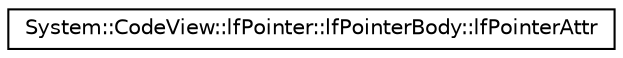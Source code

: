 digraph G
{
  edge [fontname="Helvetica",fontsize="10",labelfontname="Helvetica",labelfontsize="10"];
  node [fontname="Helvetica",fontsize="10",shape=record];
  rankdir="LR";
  Node1 [label="System::CodeView::lfPointer::lfPointerBody::lfPointerAttr",height=0.2,width=0.4,color="black", fillcolor="white", style="filled",URL="$struct_system_1_1_code_view_1_1lf_pointer_1_1lf_pointer_body_1_1lf_pointer_attr.html"];
}
